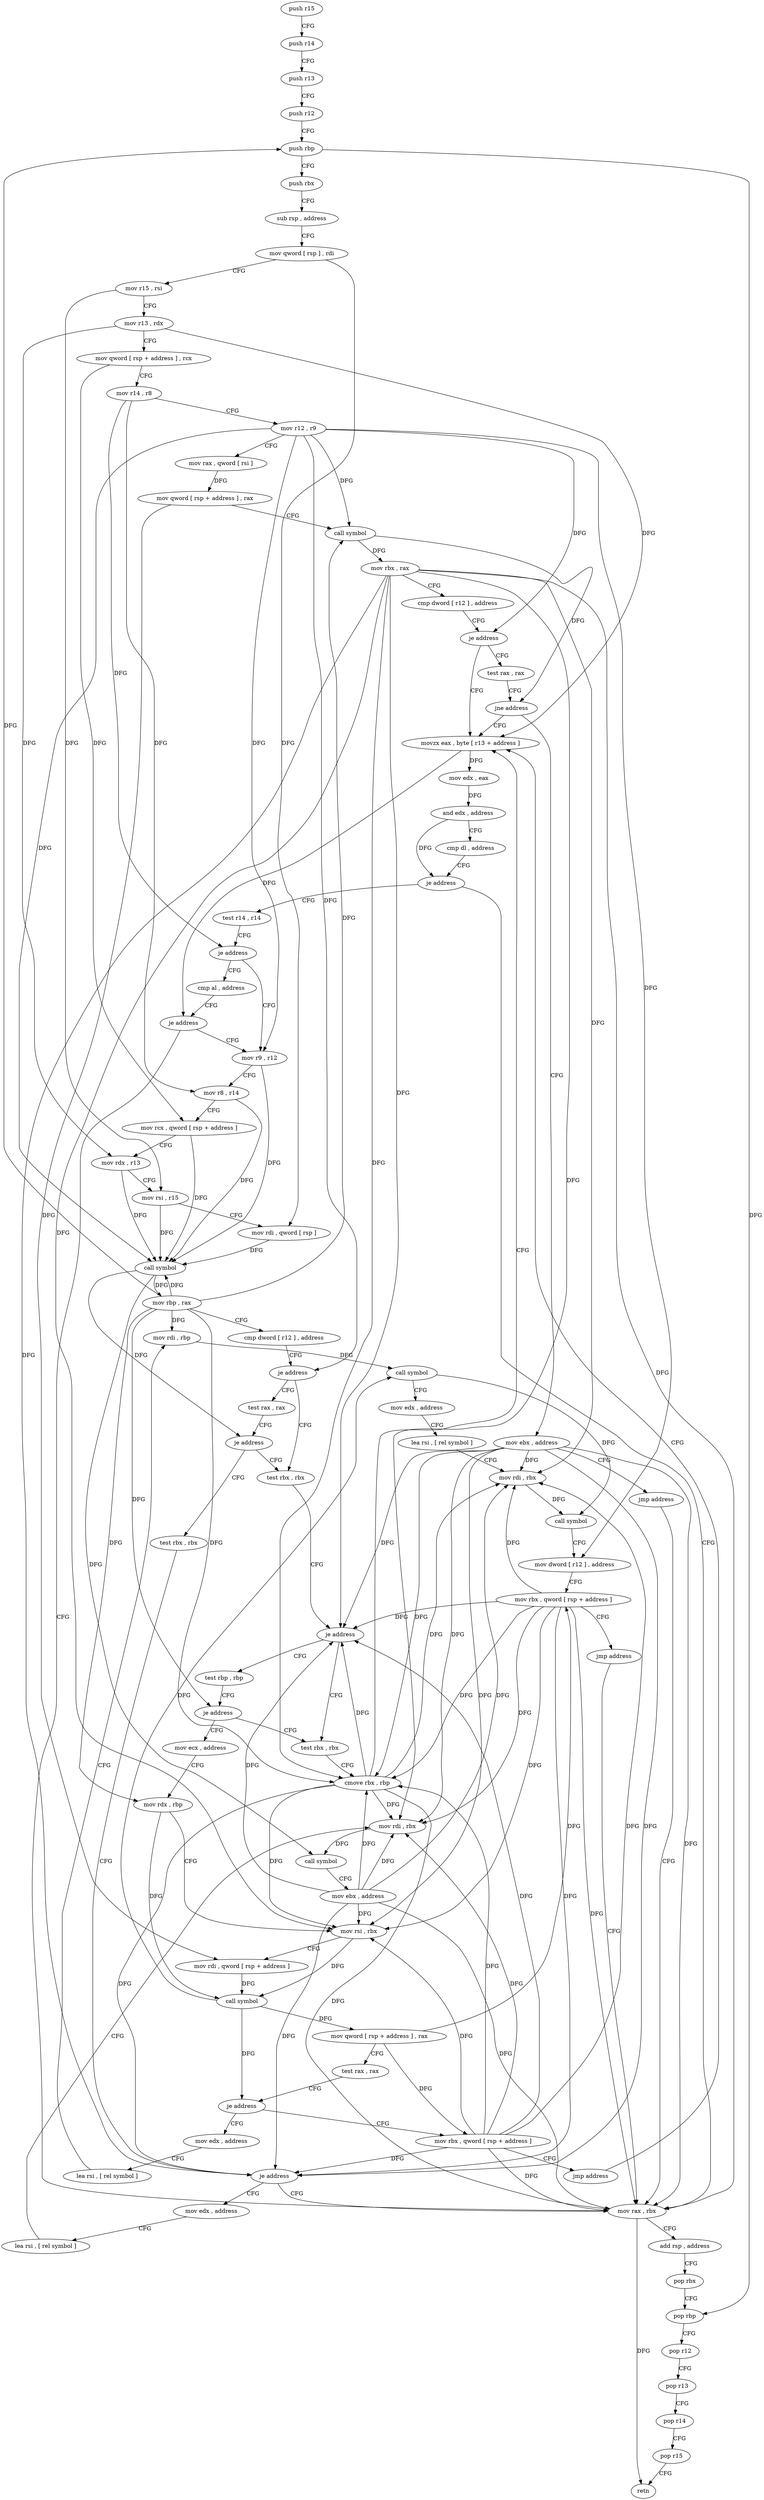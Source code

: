 digraph "func" {
"4279248" [label = "push r15" ]
"4279250" [label = "push r14" ]
"4279252" [label = "push r13" ]
"4279254" [label = "push r12" ]
"4279256" [label = "push rbp" ]
"4279257" [label = "push rbx" ]
"4279258" [label = "sub rsp , address" ]
"4279262" [label = "mov qword [ rsp ] , rdi" ]
"4279266" [label = "mov r15 , rsi" ]
"4279269" [label = "mov r13 , rdx" ]
"4279272" [label = "mov qword [ rsp + address ] , rcx" ]
"4279277" [label = "mov r14 , r8" ]
"4279280" [label = "mov r12 , r9" ]
"4279283" [label = "mov rax , qword [ rsi ]" ]
"4279286" [label = "mov qword [ rsp + address ] , rax" ]
"4279291" [label = "call symbol" ]
"4279296" [label = "mov rbx , rax" ]
"4279299" [label = "cmp dword [ r12 ] , address" ]
"4279304" [label = "je address" ]
"4279428" [label = "movzx eax , byte [ r13 + address ]" ]
"4279306" [label = "test rax , rax" ]
"4279433" [label = "mov edx , eax" ]
"4279435" [label = "and edx , address" ]
"4279438" [label = "cmp dl , address" ]
"4279441" [label = "je address" ]
"4279348" [label = "mov rax , rbx" ]
"4279443" [label = "test r14 , r14" ]
"4279309" [label = "jne address" ]
"4279311" [label = "mov ebx , address" ]
"4279351" [label = "add rsp , address" ]
"4279355" [label = "pop rbx" ]
"4279356" [label = "pop rbp" ]
"4279357" [label = "pop r12" ]
"4279359" [label = "pop r13" ]
"4279361" [label = "pop r14" ]
"4279363" [label = "pop r15" ]
"4279365" [label = "retn" ]
"4279446" [label = "je address" ]
"4279452" [label = "mov r9 , r12" ]
"4279448" [label = "cmp al , address" ]
"4279316" [label = "jmp address" ]
"4279455" [label = "mov r8 , r14" ]
"4279458" [label = "mov rcx , qword [ rsp + address ]" ]
"4279463" [label = "mov rdx , r13" ]
"4279466" [label = "mov rsi , r15" ]
"4279469" [label = "mov rdi , qword [ rsp ]" ]
"4279473" [label = "call symbol" ]
"4279478" [label = "mov rbp , rax" ]
"4279481" [label = "cmp dword [ r12 ] , address" ]
"4279486" [label = "je address" ]
"4279497" [label = "test rbx , rbx" ]
"4279488" [label = "test rax , rax" ]
"4279450" [label = "je address" ]
"4279500" [label = "je address" ]
"4279421" [label = "test rbx , rbx" ]
"4279502" [label = "test rbp , rbp" ]
"4279491" [label = "je address" ]
"4279318" [label = "test rbx , rbx" ]
"4279424" [label = "cmove rbx , rbp" ]
"4279505" [label = "je address" ]
"4279507" [label = "mov ecx , address" ]
"4279321" [label = "je address" ]
"4279323" [label = "mov edx , address" ]
"4279512" [label = "mov rdx , rbp" ]
"4279515" [label = "mov rsi , rbx" ]
"4279518" [label = "mov rdi , qword [ rsp + address ]" ]
"4279523" [label = "call symbol" ]
"4279528" [label = "mov qword [ rsp + address ] , rax" ]
"4279533" [label = "test rax , rax" ]
"4279536" [label = "je address" ]
"4279366" [label = "mov edx , address" ]
"4279542" [label = "mov rbx , qword [ rsp + address ]" ]
"4279328" [label = "lea rsi , [ rel symbol ]" ]
"4279335" [label = "mov rdi , rbx" ]
"4279338" [label = "call symbol" ]
"4279343" [label = "mov ebx , address" ]
"4279371" [label = "lea rsi , [ rel symbol ]" ]
"4279378" [label = "mov rdi , rbp" ]
"4279381" [label = "call symbol" ]
"4279386" [label = "mov edx , address" ]
"4279391" [label = "lea rsi , [ rel symbol ]" ]
"4279398" [label = "mov rdi , rbx" ]
"4279401" [label = "call symbol" ]
"4279406" [label = "mov dword [ r12 ] , address" ]
"4279414" [label = "mov rbx , qword [ rsp + address ]" ]
"4279419" [label = "jmp address" ]
"4279547" [label = "jmp address" ]
"4279248" -> "4279250" [ label = "CFG" ]
"4279250" -> "4279252" [ label = "CFG" ]
"4279252" -> "4279254" [ label = "CFG" ]
"4279254" -> "4279256" [ label = "CFG" ]
"4279256" -> "4279257" [ label = "CFG" ]
"4279256" -> "4279356" [ label = "DFG" ]
"4279257" -> "4279258" [ label = "CFG" ]
"4279258" -> "4279262" [ label = "CFG" ]
"4279262" -> "4279266" [ label = "CFG" ]
"4279262" -> "4279469" [ label = "DFG" ]
"4279266" -> "4279269" [ label = "CFG" ]
"4279266" -> "4279466" [ label = "DFG" ]
"4279269" -> "4279272" [ label = "CFG" ]
"4279269" -> "4279428" [ label = "DFG" ]
"4279269" -> "4279463" [ label = "DFG" ]
"4279272" -> "4279277" [ label = "CFG" ]
"4279272" -> "4279458" [ label = "DFG" ]
"4279277" -> "4279280" [ label = "CFG" ]
"4279277" -> "4279446" [ label = "DFG" ]
"4279277" -> "4279455" [ label = "DFG" ]
"4279280" -> "4279283" [ label = "CFG" ]
"4279280" -> "4279291" [ label = "DFG" ]
"4279280" -> "4279304" [ label = "DFG" ]
"4279280" -> "4279452" [ label = "DFG" ]
"4279280" -> "4279473" [ label = "DFG" ]
"4279280" -> "4279486" [ label = "DFG" ]
"4279280" -> "4279406" [ label = "DFG" ]
"4279283" -> "4279286" [ label = "DFG" ]
"4279286" -> "4279291" [ label = "CFG" ]
"4279286" -> "4279518" [ label = "DFG" ]
"4279291" -> "4279296" [ label = "DFG" ]
"4279291" -> "4279309" [ label = "DFG" ]
"4279296" -> "4279299" [ label = "CFG" ]
"4279296" -> "4279348" [ label = "DFG" ]
"4279296" -> "4279500" [ label = "DFG" ]
"4279296" -> "4279424" [ label = "DFG" ]
"4279296" -> "4279321" [ label = "DFG" ]
"4279296" -> "4279515" [ label = "DFG" ]
"4279296" -> "4279335" [ label = "DFG" ]
"4279296" -> "4279398" [ label = "DFG" ]
"4279299" -> "4279304" [ label = "CFG" ]
"4279304" -> "4279428" [ label = "CFG" ]
"4279304" -> "4279306" [ label = "CFG" ]
"4279428" -> "4279433" [ label = "DFG" ]
"4279428" -> "4279450" [ label = "DFG" ]
"4279306" -> "4279309" [ label = "CFG" ]
"4279433" -> "4279435" [ label = "DFG" ]
"4279435" -> "4279438" [ label = "CFG" ]
"4279435" -> "4279441" [ label = "DFG" ]
"4279438" -> "4279441" [ label = "CFG" ]
"4279441" -> "4279348" [ label = "CFG" ]
"4279441" -> "4279443" [ label = "CFG" ]
"4279348" -> "4279351" [ label = "CFG" ]
"4279348" -> "4279365" [ label = "DFG" ]
"4279443" -> "4279446" [ label = "CFG" ]
"4279309" -> "4279428" [ label = "CFG" ]
"4279309" -> "4279311" [ label = "CFG" ]
"4279311" -> "4279316" [ label = "CFG" ]
"4279311" -> "4279348" [ label = "DFG" ]
"4279311" -> "4279500" [ label = "DFG" ]
"4279311" -> "4279424" [ label = "DFG" ]
"4279311" -> "4279321" [ label = "DFG" ]
"4279311" -> "4279515" [ label = "DFG" ]
"4279311" -> "4279335" [ label = "DFG" ]
"4279311" -> "4279398" [ label = "DFG" ]
"4279351" -> "4279355" [ label = "CFG" ]
"4279355" -> "4279356" [ label = "CFG" ]
"4279356" -> "4279357" [ label = "CFG" ]
"4279357" -> "4279359" [ label = "CFG" ]
"4279359" -> "4279361" [ label = "CFG" ]
"4279361" -> "4279363" [ label = "CFG" ]
"4279363" -> "4279365" [ label = "CFG" ]
"4279446" -> "4279452" [ label = "CFG" ]
"4279446" -> "4279448" [ label = "CFG" ]
"4279452" -> "4279455" [ label = "CFG" ]
"4279452" -> "4279473" [ label = "DFG" ]
"4279448" -> "4279450" [ label = "CFG" ]
"4279316" -> "4279348" [ label = "CFG" ]
"4279455" -> "4279458" [ label = "CFG" ]
"4279455" -> "4279473" [ label = "DFG" ]
"4279458" -> "4279463" [ label = "CFG" ]
"4279458" -> "4279473" [ label = "DFG" ]
"4279463" -> "4279466" [ label = "CFG" ]
"4279463" -> "4279473" [ label = "DFG" ]
"4279466" -> "4279469" [ label = "CFG" ]
"4279466" -> "4279473" [ label = "DFG" ]
"4279469" -> "4279473" [ label = "DFG" ]
"4279473" -> "4279478" [ label = "DFG" ]
"4279473" -> "4279491" [ label = "DFG" ]
"4279473" -> "4279338" [ label = "DFG" ]
"4279478" -> "4279481" [ label = "CFG" ]
"4279478" -> "4279256" [ label = "DFG" ]
"4279478" -> "4279291" [ label = "DFG" ]
"4279478" -> "4279473" [ label = "DFG" ]
"4279478" -> "4279505" [ label = "DFG" ]
"4279478" -> "4279424" [ label = "DFG" ]
"4279478" -> "4279512" [ label = "DFG" ]
"4279478" -> "4279378" [ label = "DFG" ]
"4279481" -> "4279486" [ label = "CFG" ]
"4279486" -> "4279497" [ label = "CFG" ]
"4279486" -> "4279488" [ label = "CFG" ]
"4279497" -> "4279500" [ label = "CFG" ]
"4279488" -> "4279491" [ label = "CFG" ]
"4279450" -> "4279348" [ label = "CFG" ]
"4279450" -> "4279452" [ label = "CFG" ]
"4279500" -> "4279421" [ label = "CFG" ]
"4279500" -> "4279502" [ label = "CFG" ]
"4279421" -> "4279424" [ label = "CFG" ]
"4279502" -> "4279505" [ label = "CFG" ]
"4279491" -> "4279318" [ label = "CFG" ]
"4279491" -> "4279497" [ label = "CFG" ]
"4279318" -> "4279321" [ label = "CFG" ]
"4279424" -> "4279428" [ label = "CFG" ]
"4279424" -> "4279348" [ label = "DFG" ]
"4279424" -> "4279500" [ label = "DFG" ]
"4279424" -> "4279321" [ label = "DFG" ]
"4279424" -> "4279515" [ label = "DFG" ]
"4279424" -> "4279335" [ label = "DFG" ]
"4279424" -> "4279398" [ label = "DFG" ]
"4279505" -> "4279421" [ label = "CFG" ]
"4279505" -> "4279507" [ label = "CFG" ]
"4279507" -> "4279512" [ label = "CFG" ]
"4279321" -> "4279348" [ label = "CFG" ]
"4279321" -> "4279323" [ label = "CFG" ]
"4279323" -> "4279328" [ label = "CFG" ]
"4279512" -> "4279515" [ label = "CFG" ]
"4279512" -> "4279523" [ label = "DFG" ]
"4279515" -> "4279518" [ label = "CFG" ]
"4279515" -> "4279523" [ label = "DFG" ]
"4279518" -> "4279523" [ label = "DFG" ]
"4279523" -> "4279528" [ label = "DFG" ]
"4279523" -> "4279536" [ label = "DFG" ]
"4279523" -> "4279381" [ label = "DFG" ]
"4279528" -> "4279533" [ label = "CFG" ]
"4279528" -> "4279414" [ label = "DFG" ]
"4279528" -> "4279542" [ label = "DFG" ]
"4279533" -> "4279536" [ label = "CFG" ]
"4279536" -> "4279366" [ label = "CFG" ]
"4279536" -> "4279542" [ label = "CFG" ]
"4279366" -> "4279371" [ label = "CFG" ]
"4279542" -> "4279547" [ label = "CFG" ]
"4279542" -> "4279348" [ label = "DFG" ]
"4279542" -> "4279500" [ label = "DFG" ]
"4279542" -> "4279424" [ label = "DFG" ]
"4279542" -> "4279321" [ label = "DFG" ]
"4279542" -> "4279515" [ label = "DFG" ]
"4279542" -> "4279335" [ label = "DFG" ]
"4279542" -> "4279398" [ label = "DFG" ]
"4279328" -> "4279335" [ label = "CFG" ]
"4279335" -> "4279338" [ label = "DFG" ]
"4279338" -> "4279343" [ label = "CFG" ]
"4279343" -> "4279348" [ label = "DFG" ]
"4279343" -> "4279500" [ label = "DFG" ]
"4279343" -> "4279424" [ label = "DFG" ]
"4279343" -> "4279321" [ label = "DFG" ]
"4279343" -> "4279515" [ label = "DFG" ]
"4279343" -> "4279335" [ label = "DFG" ]
"4279343" -> "4279398" [ label = "DFG" ]
"4279371" -> "4279378" [ label = "CFG" ]
"4279378" -> "4279381" [ label = "DFG" ]
"4279381" -> "4279386" [ label = "CFG" ]
"4279381" -> "4279401" [ label = "DFG" ]
"4279386" -> "4279391" [ label = "CFG" ]
"4279391" -> "4279398" [ label = "CFG" ]
"4279398" -> "4279401" [ label = "DFG" ]
"4279401" -> "4279406" [ label = "CFG" ]
"4279406" -> "4279414" [ label = "CFG" ]
"4279414" -> "4279419" [ label = "CFG" ]
"4279414" -> "4279348" [ label = "DFG" ]
"4279414" -> "4279500" [ label = "DFG" ]
"4279414" -> "4279424" [ label = "DFG" ]
"4279414" -> "4279321" [ label = "DFG" ]
"4279414" -> "4279515" [ label = "DFG" ]
"4279414" -> "4279335" [ label = "DFG" ]
"4279414" -> "4279398" [ label = "DFG" ]
"4279419" -> "4279348" [ label = "CFG" ]
"4279547" -> "4279428" [ label = "CFG" ]
}
